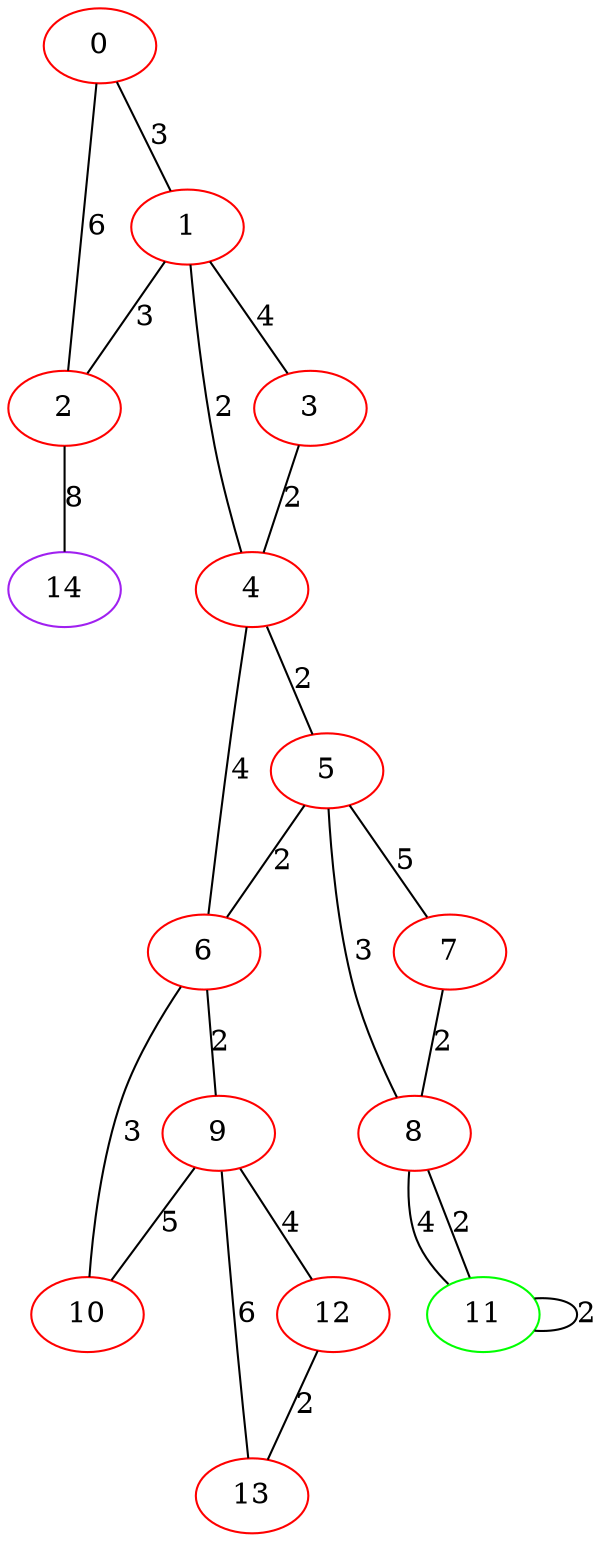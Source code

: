 graph "" {
0 [color=red, weight=1];
1 [color=red, weight=1];
2 [color=red, weight=1];
3 [color=red, weight=1];
4 [color=red, weight=1];
5 [color=red, weight=1];
6 [color=red, weight=1];
7 [color=red, weight=1];
8 [color=red, weight=1];
9 [color=red, weight=1];
10 [color=red, weight=1];
11 [color=green, weight=2];
12 [color=red, weight=1];
13 [color=red, weight=1];
14 [color=purple, weight=4];
0 -- 1  [key=0, label=3];
0 -- 2  [key=0, label=6];
1 -- 2  [key=0, label=3];
1 -- 3  [key=0, label=4];
1 -- 4  [key=0, label=2];
2 -- 14  [key=0, label=8];
3 -- 4  [key=0, label=2];
4 -- 5  [key=0, label=2];
4 -- 6  [key=0, label=4];
5 -- 8  [key=0, label=3];
5 -- 6  [key=0, label=2];
5 -- 7  [key=0, label=5];
6 -- 9  [key=0, label=2];
6 -- 10  [key=0, label=3];
7 -- 8  [key=0, label=2];
8 -- 11  [key=0, label=4];
8 -- 11  [key=1, label=2];
9 -- 10  [key=0, label=5];
9 -- 12  [key=0, label=4];
9 -- 13  [key=0, label=6];
11 -- 11  [key=0, label=2];
12 -- 13  [key=0, label=2];
}
